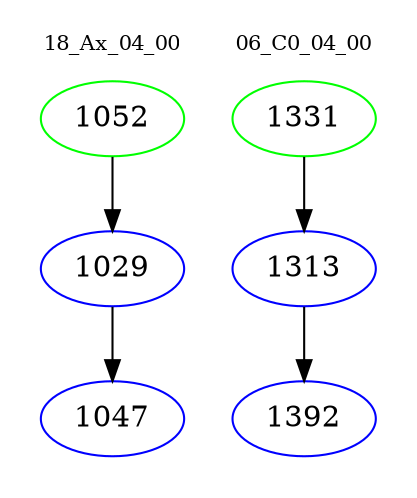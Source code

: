digraph{
subgraph cluster_0 {
color = white
label = "18_Ax_04_00";
fontsize=10;
T0_1052 [label="1052", color="green"]
T0_1052 -> T0_1029 [color="black"]
T0_1029 [label="1029", color="blue"]
T0_1029 -> T0_1047 [color="black"]
T0_1047 [label="1047", color="blue"]
}
subgraph cluster_1 {
color = white
label = "06_C0_04_00";
fontsize=10;
T1_1331 [label="1331", color="green"]
T1_1331 -> T1_1313 [color="black"]
T1_1313 [label="1313", color="blue"]
T1_1313 -> T1_1392 [color="black"]
T1_1392 [label="1392", color="blue"]
}
}
